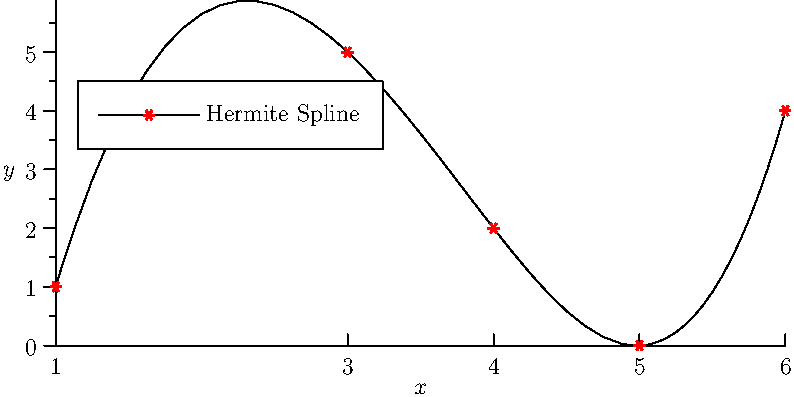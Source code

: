 import graph;

size(140mm,70mm,IgnoreAspect);
scale(false);
real[] x={1,3,4,5,6};
real[] y={1,5,2,0,4};

marker mark=marker(scale(1mm)*cross(6,false,r=0.35),red,Fill);

draw(graph(x,y,Hermite),"Hermite Spline",mark);
xaxis("$x$",Bottom,LeftTicks(x));
yaxis("$y$",Left,LeftTicks);
attach(legend(),point(NW),40S+30E,UnFill);

